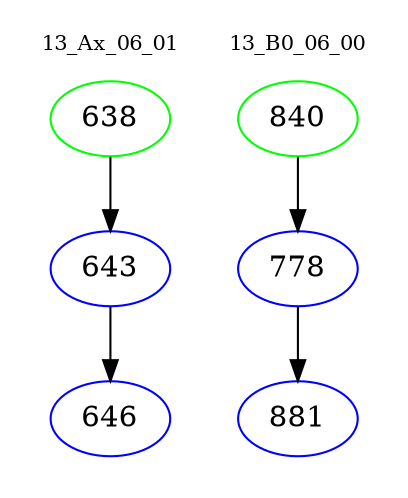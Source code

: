 digraph{
subgraph cluster_0 {
color = white
label = "13_Ax_06_01";
fontsize=10;
T0_638 [label="638", color="green"]
T0_638 -> T0_643 [color="black"]
T0_643 [label="643", color="blue"]
T0_643 -> T0_646 [color="black"]
T0_646 [label="646", color="blue"]
}
subgraph cluster_1 {
color = white
label = "13_B0_06_00";
fontsize=10;
T1_840 [label="840", color="green"]
T1_840 -> T1_778 [color="black"]
T1_778 [label="778", color="blue"]
T1_778 -> T1_881 [color="black"]
T1_881 [label="881", color="blue"]
}
}
